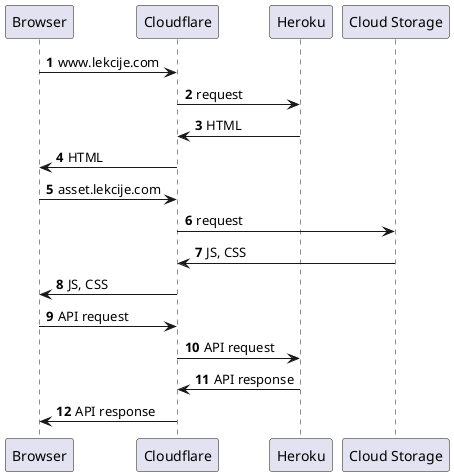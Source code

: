 @startuml
'https://plantuml.com/sequence-diagram

autonumber

participant Browser as browser
participant Cloudflare as cloudflare
participant Heroku as heroku
participant "Cloud Storage" as storage

browser -> cloudflare: www.lekcije.com
cloudflare -> heroku: request
heroku -> cloudflare: HTML
cloudflare -> browser: HTML
browser -> cloudflare: asset.lekcije.com
cloudflare -> storage: request
storage -> cloudflare: JS, CSS
cloudflare -> browser: JS, CSS
browser -> cloudflare: API request
cloudflare -> heroku: API request
heroku -> cloudflare: API response
cloudflare -> browser: API response
@enduml
